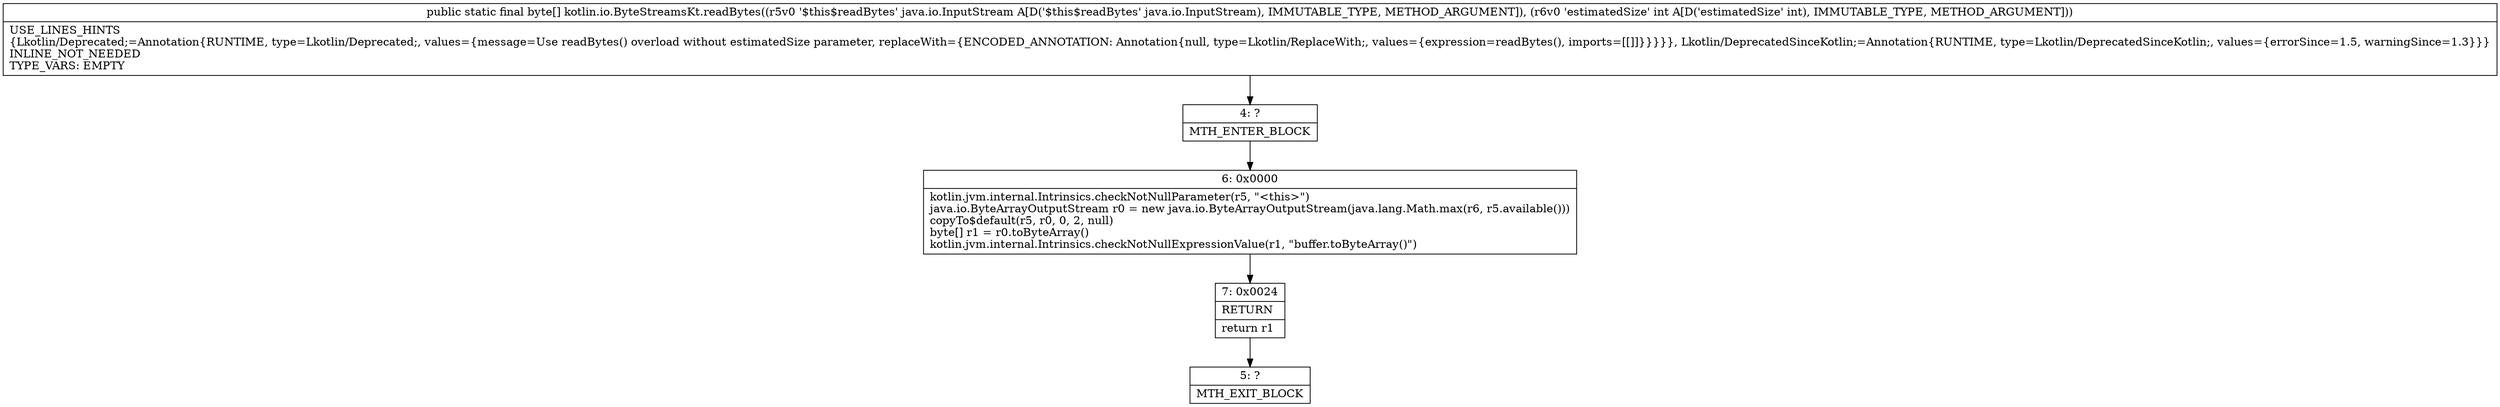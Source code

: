 digraph "CFG forkotlin.io.ByteStreamsKt.readBytes(Ljava\/io\/InputStream;I)[B" {
Node_4 [shape=record,label="{4\:\ ?|MTH_ENTER_BLOCK\l}"];
Node_6 [shape=record,label="{6\:\ 0x0000|kotlin.jvm.internal.Intrinsics.checkNotNullParameter(r5, \"\<this\>\")\ljava.io.ByteArrayOutputStream r0 = new java.io.ByteArrayOutputStream(java.lang.Math.max(r6, r5.available()))\lcopyTo$default(r5, r0, 0, 2, null)\lbyte[] r1 = r0.toByteArray()\lkotlin.jvm.internal.Intrinsics.checkNotNullExpressionValue(r1, \"buffer.toByteArray()\")\l}"];
Node_7 [shape=record,label="{7\:\ 0x0024|RETURN\l|return r1\l}"];
Node_5 [shape=record,label="{5\:\ ?|MTH_EXIT_BLOCK\l}"];
MethodNode[shape=record,label="{public static final byte[] kotlin.io.ByteStreamsKt.readBytes((r5v0 '$this$readBytes' java.io.InputStream A[D('$this$readBytes' java.io.InputStream), IMMUTABLE_TYPE, METHOD_ARGUMENT]), (r6v0 'estimatedSize' int A[D('estimatedSize' int), IMMUTABLE_TYPE, METHOD_ARGUMENT]))  | USE_LINES_HINTS\l\{Lkotlin\/Deprecated;=Annotation\{RUNTIME, type=Lkotlin\/Deprecated;, values=\{message=Use readBytes() overload without estimatedSize parameter, replaceWith=\{ENCODED_ANNOTATION: Annotation\{null, type=Lkotlin\/ReplaceWith;, values=\{expression=readBytes(), imports=[[]]\}\}\}\}\}, Lkotlin\/DeprecatedSinceKotlin;=Annotation\{RUNTIME, type=Lkotlin\/DeprecatedSinceKotlin;, values=\{errorSince=1.5, warningSince=1.3\}\}\}\lINLINE_NOT_NEEDED\lTYPE_VARS: EMPTY\l}"];
MethodNode -> Node_4;Node_4 -> Node_6;
Node_6 -> Node_7;
Node_7 -> Node_5;
}

